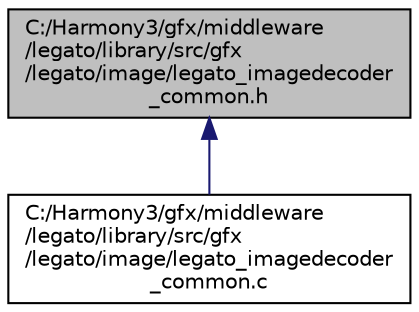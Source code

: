 digraph "C:/Harmony3/gfx/middleware/legato/library/src/gfx/legato/image/legato_imagedecoder_common.h"
{
 // LATEX_PDF_SIZE
  edge [fontname="Helvetica",fontsize="10",labelfontname="Helvetica",labelfontsize="10"];
  node [fontname="Helvetica",fontsize="10",shape=record];
  Node1 [label="C:/Harmony3/gfx/middleware\l/legato/library/src/gfx\l/legato/image/legato_imagedecoder\l_common.h",height=0.2,width=0.4,color="black", fillcolor="grey75", style="filled", fontcolor="black",tooltip=" "];
  Node1 -> Node2 [dir="back",color="midnightblue",fontsize="10",style="solid",fontname="Helvetica"];
  Node2 [label="C:/Harmony3/gfx/middleware\l/legato/library/src/gfx\l/legato/image/legato_imagedecoder\l_common.c",height=0.2,width=0.4,color="black", fillcolor="white", style="filled",URL="$legato__imagedecoder__common_8c.html",tooltip=" "];
}
